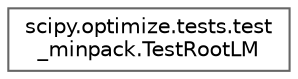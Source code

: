 digraph "Graphical Class Hierarchy"
{
 // LATEX_PDF_SIZE
  bgcolor="transparent";
  edge [fontname=Helvetica,fontsize=10,labelfontname=Helvetica,labelfontsize=10];
  node [fontname=Helvetica,fontsize=10,shape=box,height=0.2,width=0.4];
  rankdir="LR";
  Node0 [id="Node000000",label="scipy.optimize.tests.test\l_minpack.TestRootLM",height=0.2,width=0.4,color="grey40", fillcolor="white", style="filled",URL="$de/dfa/classscipy_1_1optimize_1_1tests_1_1test__minpack_1_1TestRootLM.html",tooltip=" "];
}
